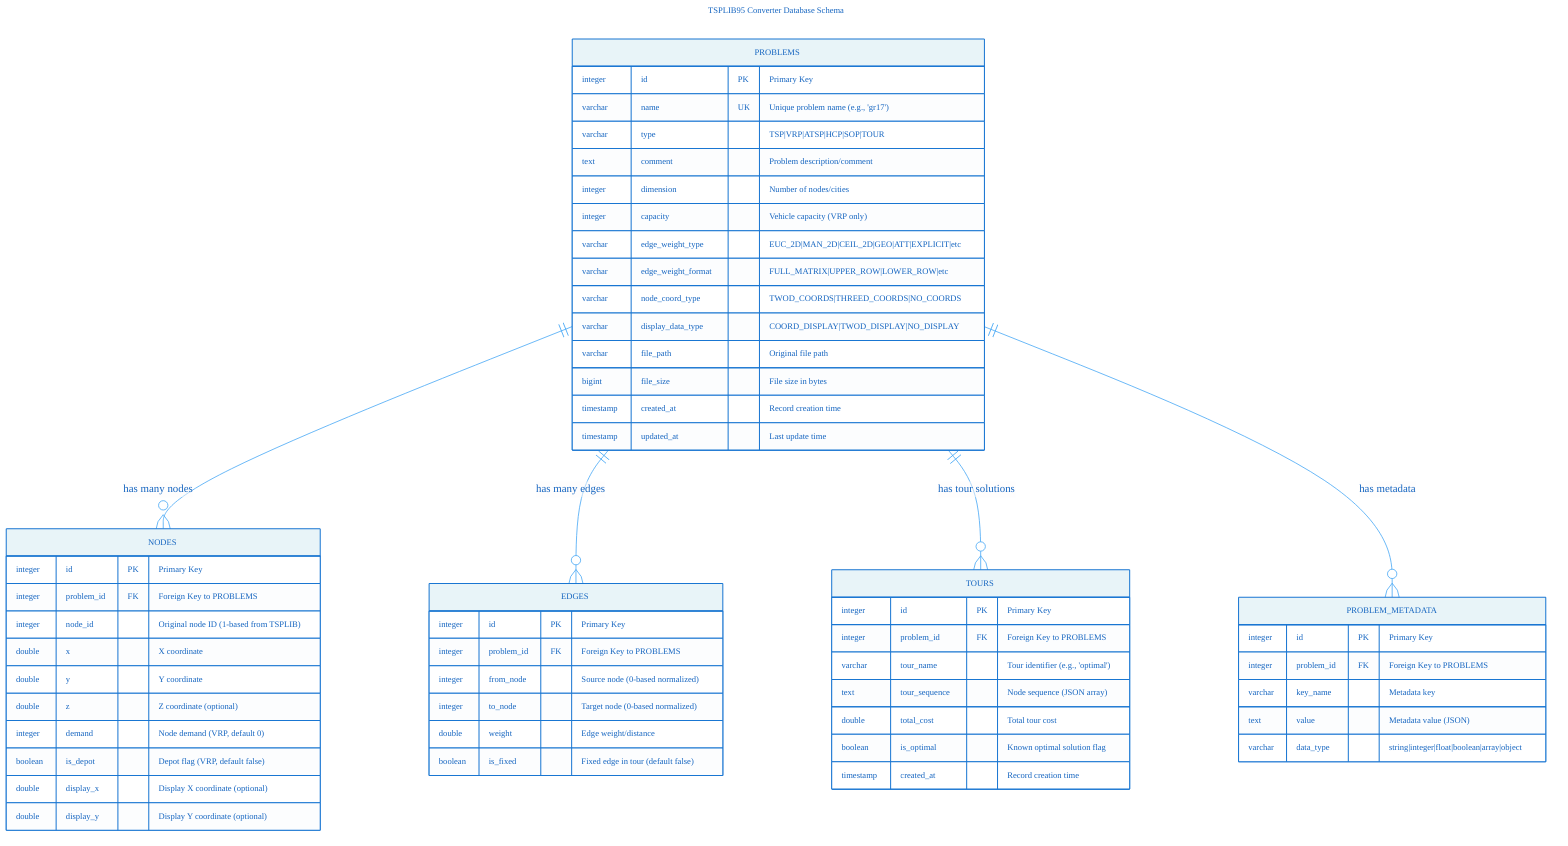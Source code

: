 ---
config:
  theme: base
  themeVariables:
    primaryColor: '#e8f4f8'
    primaryTextColor: '#1565c0'
    primaryBorderColor: '#1976d2'
    lineColor: '#42a5f5'
    fontFamily: 'Segoe UI, Arial, sans-serif'
    fontSize: 11px
    background: '#fafafa'
  er:
    diagramPadding: 20
    layoutDirection: TB
    minEntityWidth: 120
    minEntityHeight: 60
    entityPadding: 15
    stroke: '#1976d2'
    fill: '#e3f2fd'
    fontSize: 11
title: TSPLIB95 Converter Database Schema
---
erDiagram
    PROBLEMS {
        integer id PK "Primary Key"
        varchar name UK "Unique problem name (e.g., 'gr17')"
        varchar type "TSP|VRP|ATSP|HCP|SOP|TOUR"
        text comment "Problem description/comment"
        integer dimension "Number of nodes/cities"
        integer capacity "Vehicle capacity (VRP only)"
        varchar edge_weight_type "EUC_2D|MAN_2D|CEIL_2D|GEO|ATT|EXPLICIT|etc"
        varchar edge_weight_format "FULL_MATRIX|UPPER_ROW|LOWER_ROW|etc"
        varchar node_coord_type "TWOD_COORDS|THREED_COORDS|NO_COORDS"
        varchar display_data_type "COORD_DISPLAY|TWOD_DISPLAY|NO_DISPLAY"
        varchar file_path "Original file path"
        bigint file_size "File size in bytes"
        timestamp created_at "Record creation time"
        timestamp updated_at "Last update time"
    }
    
    NODES {
        integer id PK "Primary Key"
        integer problem_id FK "Foreign Key to PROBLEMS"
        integer node_id "Original node ID (1-based from TSPLIB)"
        double x "X coordinate"
        double y "Y coordinate"
        double z "Z coordinate (optional)"
        integer demand "Node demand (VRP, default 0)"
        boolean is_depot "Depot flag (VRP, default false)"
        double display_x "Display X coordinate (optional)"
        double display_y "Display Y coordinate (optional)"
    }
    
    EDGES {
        integer id PK "Primary Key"
        integer problem_id FK "Foreign Key to PROBLEMS"
        integer from_node "Source node (0-based normalized)"
        integer to_node "Target node (0-based normalized)"
        double weight "Edge weight/distance"
        boolean is_fixed "Fixed edge in tour (default false)"
    }
    
    TOURS {
        integer id PK "Primary Key"
        integer problem_id FK "Foreign Key to PROBLEMS"
        varchar tour_name "Tour identifier (e.g., 'optimal')"
        text tour_sequence "Node sequence (JSON array)"
        double total_cost "Total tour cost"
        boolean is_optimal "Known optimal solution flag"
        timestamp created_at "Record creation time"
    }
    
    PROBLEM_METADATA {
        integer id PK "Primary Key"
        integer problem_id FK "Foreign Key to PROBLEMS"
        varchar key_name "Metadata key"
        text value "Metadata value (JSON)"
        varchar data_type "string|integer|float|boolean|array|object"
    }
    
    %% Relationships
    PROBLEMS ||--o{ NODES : "has many nodes"
    PROBLEMS ||--o{ EDGES : "has many edges"
    PROBLEMS ||--o{ TOURS : "has tour solutions"
    PROBLEMS ||--o{ PROBLEM_METADATA : "has metadata"
    
    %% Additional constraints and indexes (shown as comments)
    %% UNIQUE(problem_id, node_id) on NODES
    %% UNIQUE(problem_id, from_node, to_node) on EDGES
    %% INDEX on (type, dimension) for PROBLEMS
    %% INDEX on (problem_id, node_id) for NODES
    %% INDEX on (problem_id, from_node, to_node) for EDGES